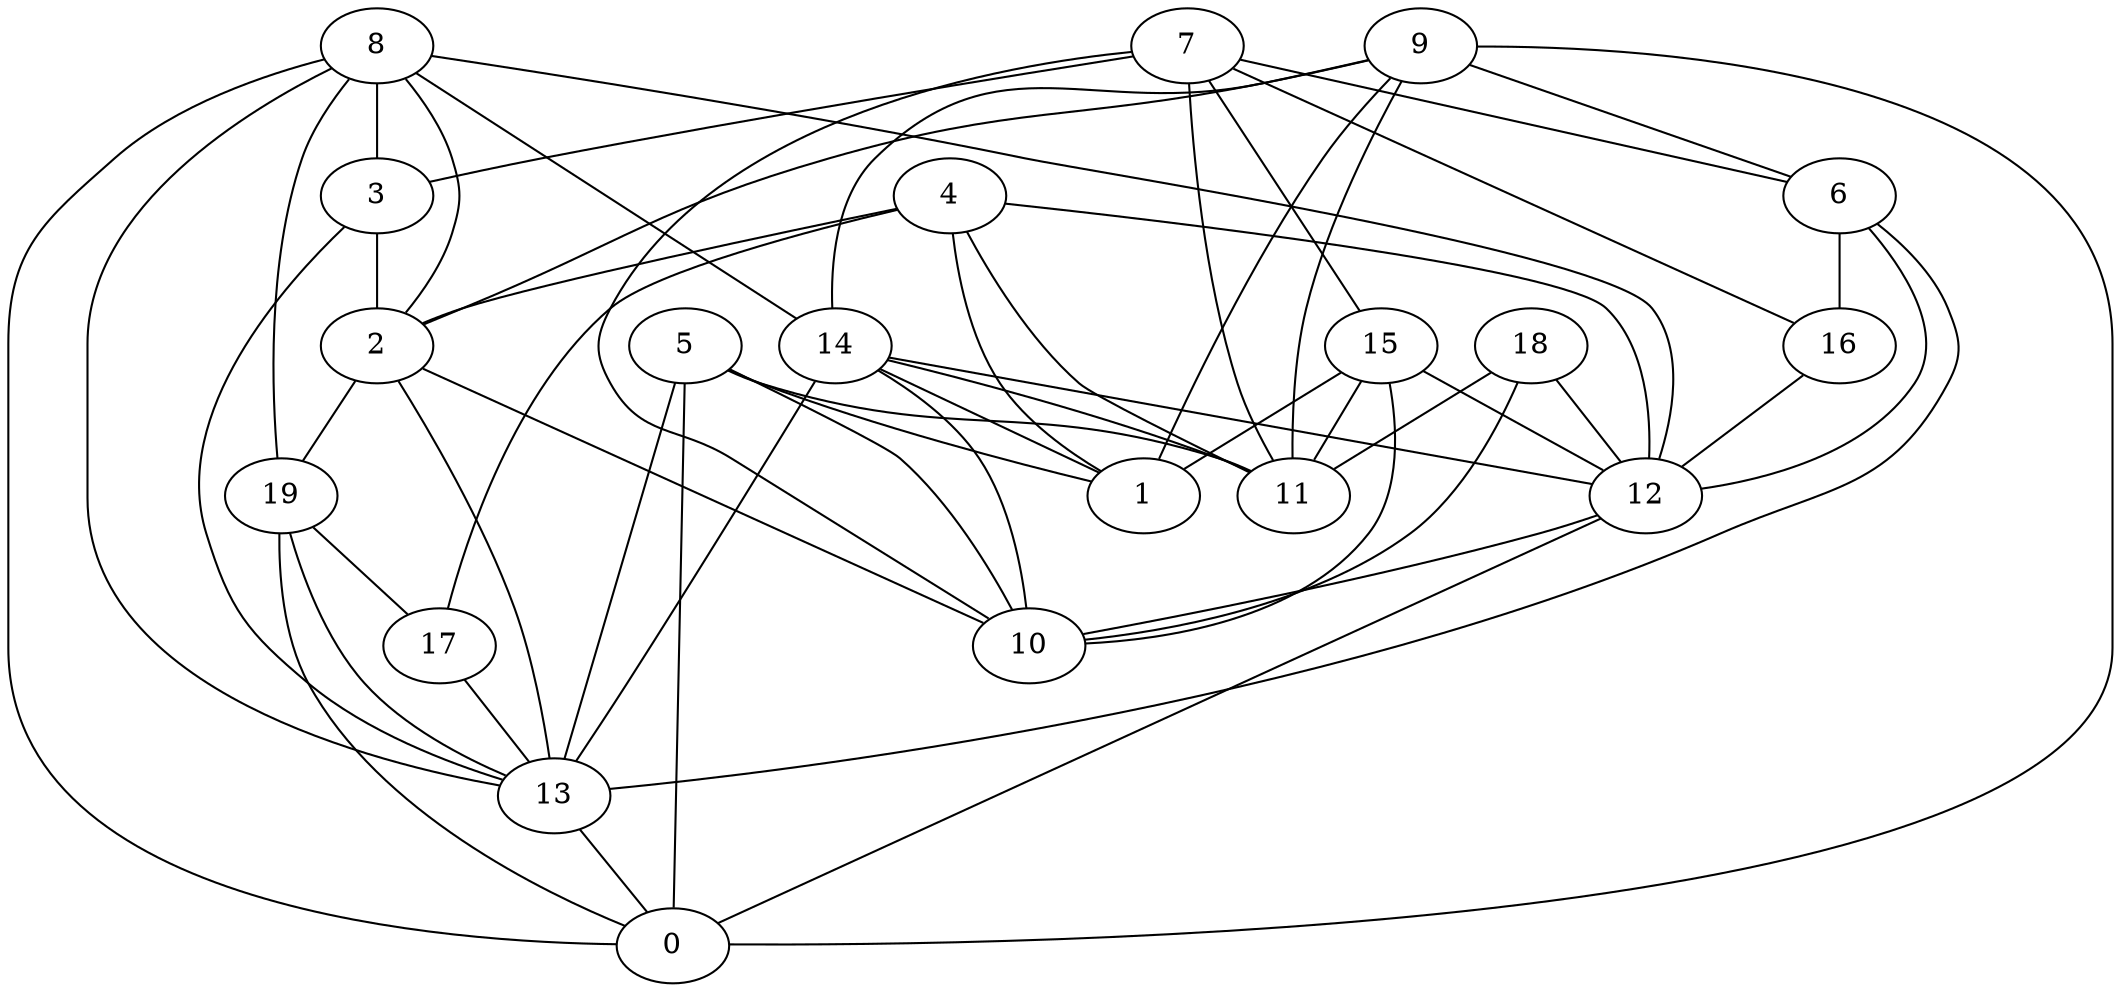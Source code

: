 digraph GG_graph {

subgraph G_graph {
edge [color = black]
"8" -> "0" [dir = none]
"8" -> "2" [dir = none]
"8" -> "19" [dir = none]
"8" -> "12" [dir = none]
"8" -> "3" [dir = none]
"8" -> "13" [dir = none]
"8" -> "14" [dir = none]
"14" -> "10" [dir = none]
"14" -> "13" [dir = none]
"14" -> "12" [dir = none]
"14" -> "11" [dir = none]
"14" -> "1" [dir = none]
"5" -> "13" [dir = none]
"5" -> "0" [dir = none]
"5" -> "10" [dir = none]
"5" -> "11" [dir = none]
"5" -> "1" [dir = none]
"2" -> "10" [dir = none]
"2" -> "13" [dir = none]
"2" -> "19" [dir = none]
"15" -> "1" [dir = none]
"15" -> "12" [dir = none]
"15" -> "11" [dir = none]
"15" -> "10" [dir = none]
"13" -> "0" [dir = none]
"4" -> "17" [dir = none]
"4" -> "12" [dir = none]
"4" -> "1" [dir = none]
"4" -> "2" [dir = none]
"4" -> "11" [dir = none]
"7" -> "6" [dir = none]
"7" -> "16" [dir = none]
"7" -> "15" [dir = none]
"7" -> "10" [dir = none]
"7" -> "11" [dir = none]
"7" -> "3" [dir = none]
"17" -> "13" [dir = none]
"9" -> "14" [dir = none]
"9" -> "11" [dir = none]
"9" -> "2" [dir = none]
"9" -> "6" [dir = none]
"9" -> "1" [dir = none]
"9" -> "0" [dir = none]
"19" -> "13" [dir = none]
"19" -> "0" [dir = none]
"19" -> "17" [dir = none]
"6" -> "13" [dir = none]
"6" -> "12" [dir = none]
"6" -> "16" [dir = none]
"3" -> "13" [dir = none]
"3" -> "2" [dir = none]
"16" -> "12" [dir = none]
"12" -> "0" [dir = none]
"12" -> "10" [dir = none]
"18" -> "12" [dir = none]
"18" -> "11" [dir = none]
"18" -> "10" [dir = none]
}

}
